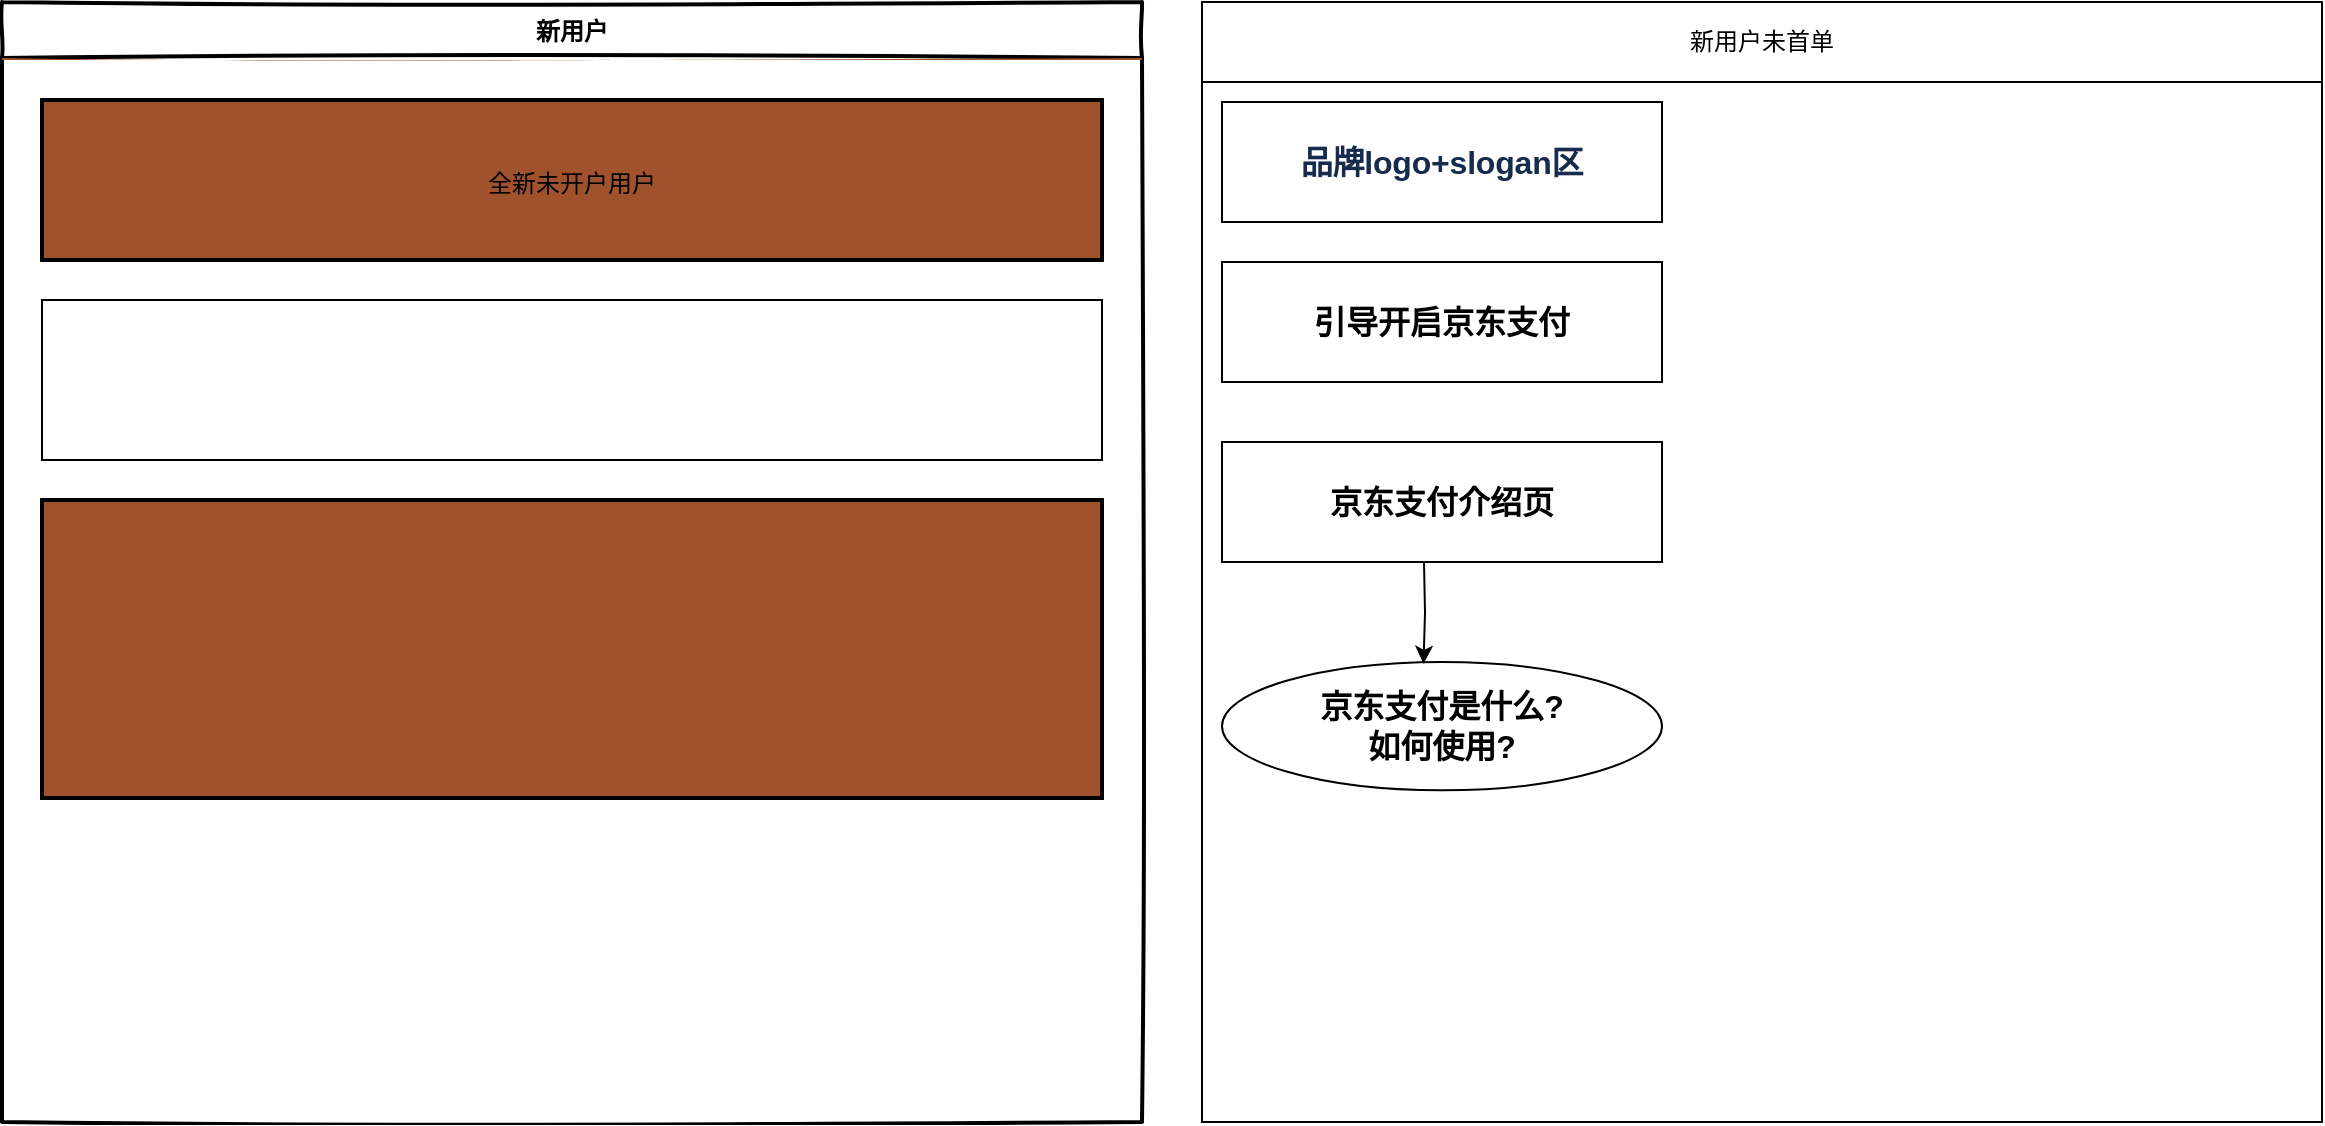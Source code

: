 <mxfile version="16.6.1" type="github">
  <diagram id="wFE0QG_FPsp0jaGvCLVb" name="Page-1">
    <mxGraphModel dx="2148" dy="786" grid="1" gridSize="10" guides="1" tooltips="1" connect="1" arrows="1" fold="1" page="1" pageScale="1" pageWidth="850" pageHeight="1100" math="0" shadow="0">
      <root>
        <mxCell id="0" />
        <mxCell id="1" parent="0" />
        <mxCell id="_5mSTuPxr-ZiKRkBDSY7-1" value="" style="swimlane;fontStyle=2;childLayout=stackLayout;horizontal=1;startSize=28;horizontalStack=1;resizeParent=1;resizeParentMax=0;resizeLast=0;collapsible=0;marginBottom=0;swimlaneFillColor=none;fontFamily=Permanent Marker;fontSize=16;points=[];verticalAlign=top;stackBorder=0;resizable=1;strokeWidth=2;sketch=1;disableMultiStroke=1;" parent="1" vertex="1">
          <mxGeometry x="-30" y="30" width="570" height="560" as="geometry" />
        </mxCell>
        <object label="新用户" status="New" id="_5mSTuPxr-ZiKRkBDSY7-2">
          <mxCell style="swimlane;strokeWidth=2;fontFamily=Permanent Marker;html=0;startSize=1;verticalAlign=bottom;spacingBottom=5;points=[];childLayout=stackLayout;stackBorder=20;stackSpacing=20;resizeLast=0;resizeParent=1;horizontalStack=0;collapsible=0;sketch=1;strokeColor=none;fillStyle=solid;fillColor=#A0522D;" parent="_5mSTuPxr-ZiKRkBDSY7-1" vertex="1">
            <mxGeometry y="28" width="570" height="532" as="geometry" />
          </mxCell>
        </object>
        <object label="&lt;p class=&quot;p1&quot; style=&quot;margin: 0px ; font-weight: 400 ; font-stretch: normal ; line-height: normal ; font-family: &amp;#34;pingfang sc&amp;#34;&quot;&gt;全新未开户用户&lt;/p&gt;" placeholders="1" id="_5mSTuPxr-ZiKRkBDSY7-3">
          <mxCell style="whiteSpace=wrap;html=1;strokeWidth=2;fillColor=swimlane;fontStyle=1;spacingTop=0;rounded=0;arcSize=9;points=[];sketch=0;fontFamily=Permanent Marker;hachureGap=8;fillWeight=1;" parent="_5mSTuPxr-ZiKRkBDSY7-2" vertex="1">
            <mxGeometry x="20" y="21" width="530" height="80" as="geometry" />
          </mxCell>
        </object>
        <mxCell id="zbjC4olAFxsm4mvHzc2k-29" value="" style="whiteSpace=wrap;html=1;aspect=fixed;rounded=0;sketch=0;" vertex="1" parent="_5mSTuPxr-ZiKRkBDSY7-2">
          <mxGeometry x="20" y="121" width="530" height="80" as="geometry" />
        </mxCell>
        <mxCell id="zbjC4olAFxsm4mvHzc2k-28" value="" style="whiteSpace=wrap;html=1;fontFamily=Permanent Marker;fillColor=swimlane;strokeWidth=2;fontStyle=1;spacingTop=0;rounded=0;arcSize=9;sketch=0;hachureGap=8;fillWeight=1;" vertex="1" parent="_5mSTuPxr-ZiKRkBDSY7-2">
          <mxGeometry x="20" y="221" width="530" height="149" as="geometry" />
        </mxCell>
        <mxCell id="zbjC4olAFxsm4mvHzc2k-34" value="" style="rounded=0;whiteSpace=wrap;html=1;sketch=0;fillColor=none;" vertex="1" parent="1">
          <mxGeometry x="570" y="30" width="560" height="560" as="geometry" />
        </mxCell>
        <mxCell id="zbjC4olAFxsm4mvHzc2k-37" value="新用户未首单" style="rounded=0;whiteSpace=wrap;html=1;sketch=0;fillColor=none;" vertex="1" parent="1">
          <mxGeometry x="570" y="30" width="560" height="40" as="geometry" />
        </mxCell>
        <mxCell id="zbjC4olAFxsm4mvHzc2k-38" value="&lt;h3 id=&quot;id-京东支付小程序一期-页面分为”品牌logo＋slogan“区域、”引导开启按钮“区域、京东支付介绍及京东支付使用介绍区域&quot; style=&quot;margin: 0px ; padding: 0px ; font-size: 16px ; line-height: 1.5 ; letter-spacing: -0.006em ; color: rgb(23 , 43 , 77) ; font-family: , &amp;#34;system-ui&amp;#34; , &amp;#34;segoe ui&amp;#34; , &amp;#34;roboto&amp;#34; , &amp;#34;oxygen&amp;#34; , &amp;#34;ubuntu&amp;#34; , &amp;#34;fira sans&amp;#34; , &amp;#34;droid sans&amp;#34; , &amp;#34;helvetica neue&amp;#34; , sans-serif ; text-align: left ; background-color: rgb(255 , 255 , 255)&quot;&gt;品牌logo+slogan区&lt;/h3&gt;" style="rounded=0;whiteSpace=wrap;html=1;sketch=0;fillColor=none;" vertex="1" parent="1">
          <mxGeometry x="580" y="80" width="220" height="60" as="geometry" />
        </mxCell>
        <mxCell id="zbjC4olAFxsm4mvHzc2k-39" value="&lt;font style=&quot;font-size: 16px&quot;&gt;&lt;b&gt;引导开启京东支付&lt;/b&gt;&lt;/font&gt;" style="whiteSpace=wrap;html=1;fillColor=none;rounded=0;sketch=0;" vertex="1" parent="1">
          <mxGeometry x="580" y="160" width="220" height="60" as="geometry" />
        </mxCell>
        <mxCell id="zbjC4olAFxsm4mvHzc2k-44" value="" style="edgeStyle=orthogonalEdgeStyle;rounded=0;orthogonalLoop=1;jettySize=auto;html=1;fontSize=16;entryX=0.458;entryY=0.014;entryDx=0;entryDy=0;entryPerimeter=0;" edge="1" parent="1" target="zbjC4olAFxsm4mvHzc2k-43">
          <mxGeometry relative="1" as="geometry">
            <mxPoint x="681" y="310" as="sourcePoint" />
          </mxGeometry>
        </mxCell>
        <mxCell id="zbjC4olAFxsm4mvHzc2k-41" value="&lt;b style=&quot;font-size: 16px&quot;&gt;京东支付介绍页&lt;/b&gt;" style="whiteSpace=wrap;html=1;fillColor=none;rounded=0;sketch=0;" vertex="1" parent="1">
          <mxGeometry x="580" y="250" width="220" height="60" as="geometry" />
        </mxCell>
        <mxCell id="zbjC4olAFxsm4mvHzc2k-43" value="&lt;b style=&quot;font-size: 16px&quot;&gt;京东支付是什么?&lt;br&gt;如何使用?&lt;/b&gt;" style="ellipse;whiteSpace=wrap;html=1;fillColor=none;rounded=0;sketch=0;" vertex="1" parent="1">
          <mxGeometry x="580" y="360" width="220" height="64.17" as="geometry" />
        </mxCell>
      </root>
    </mxGraphModel>
  </diagram>
</mxfile>
